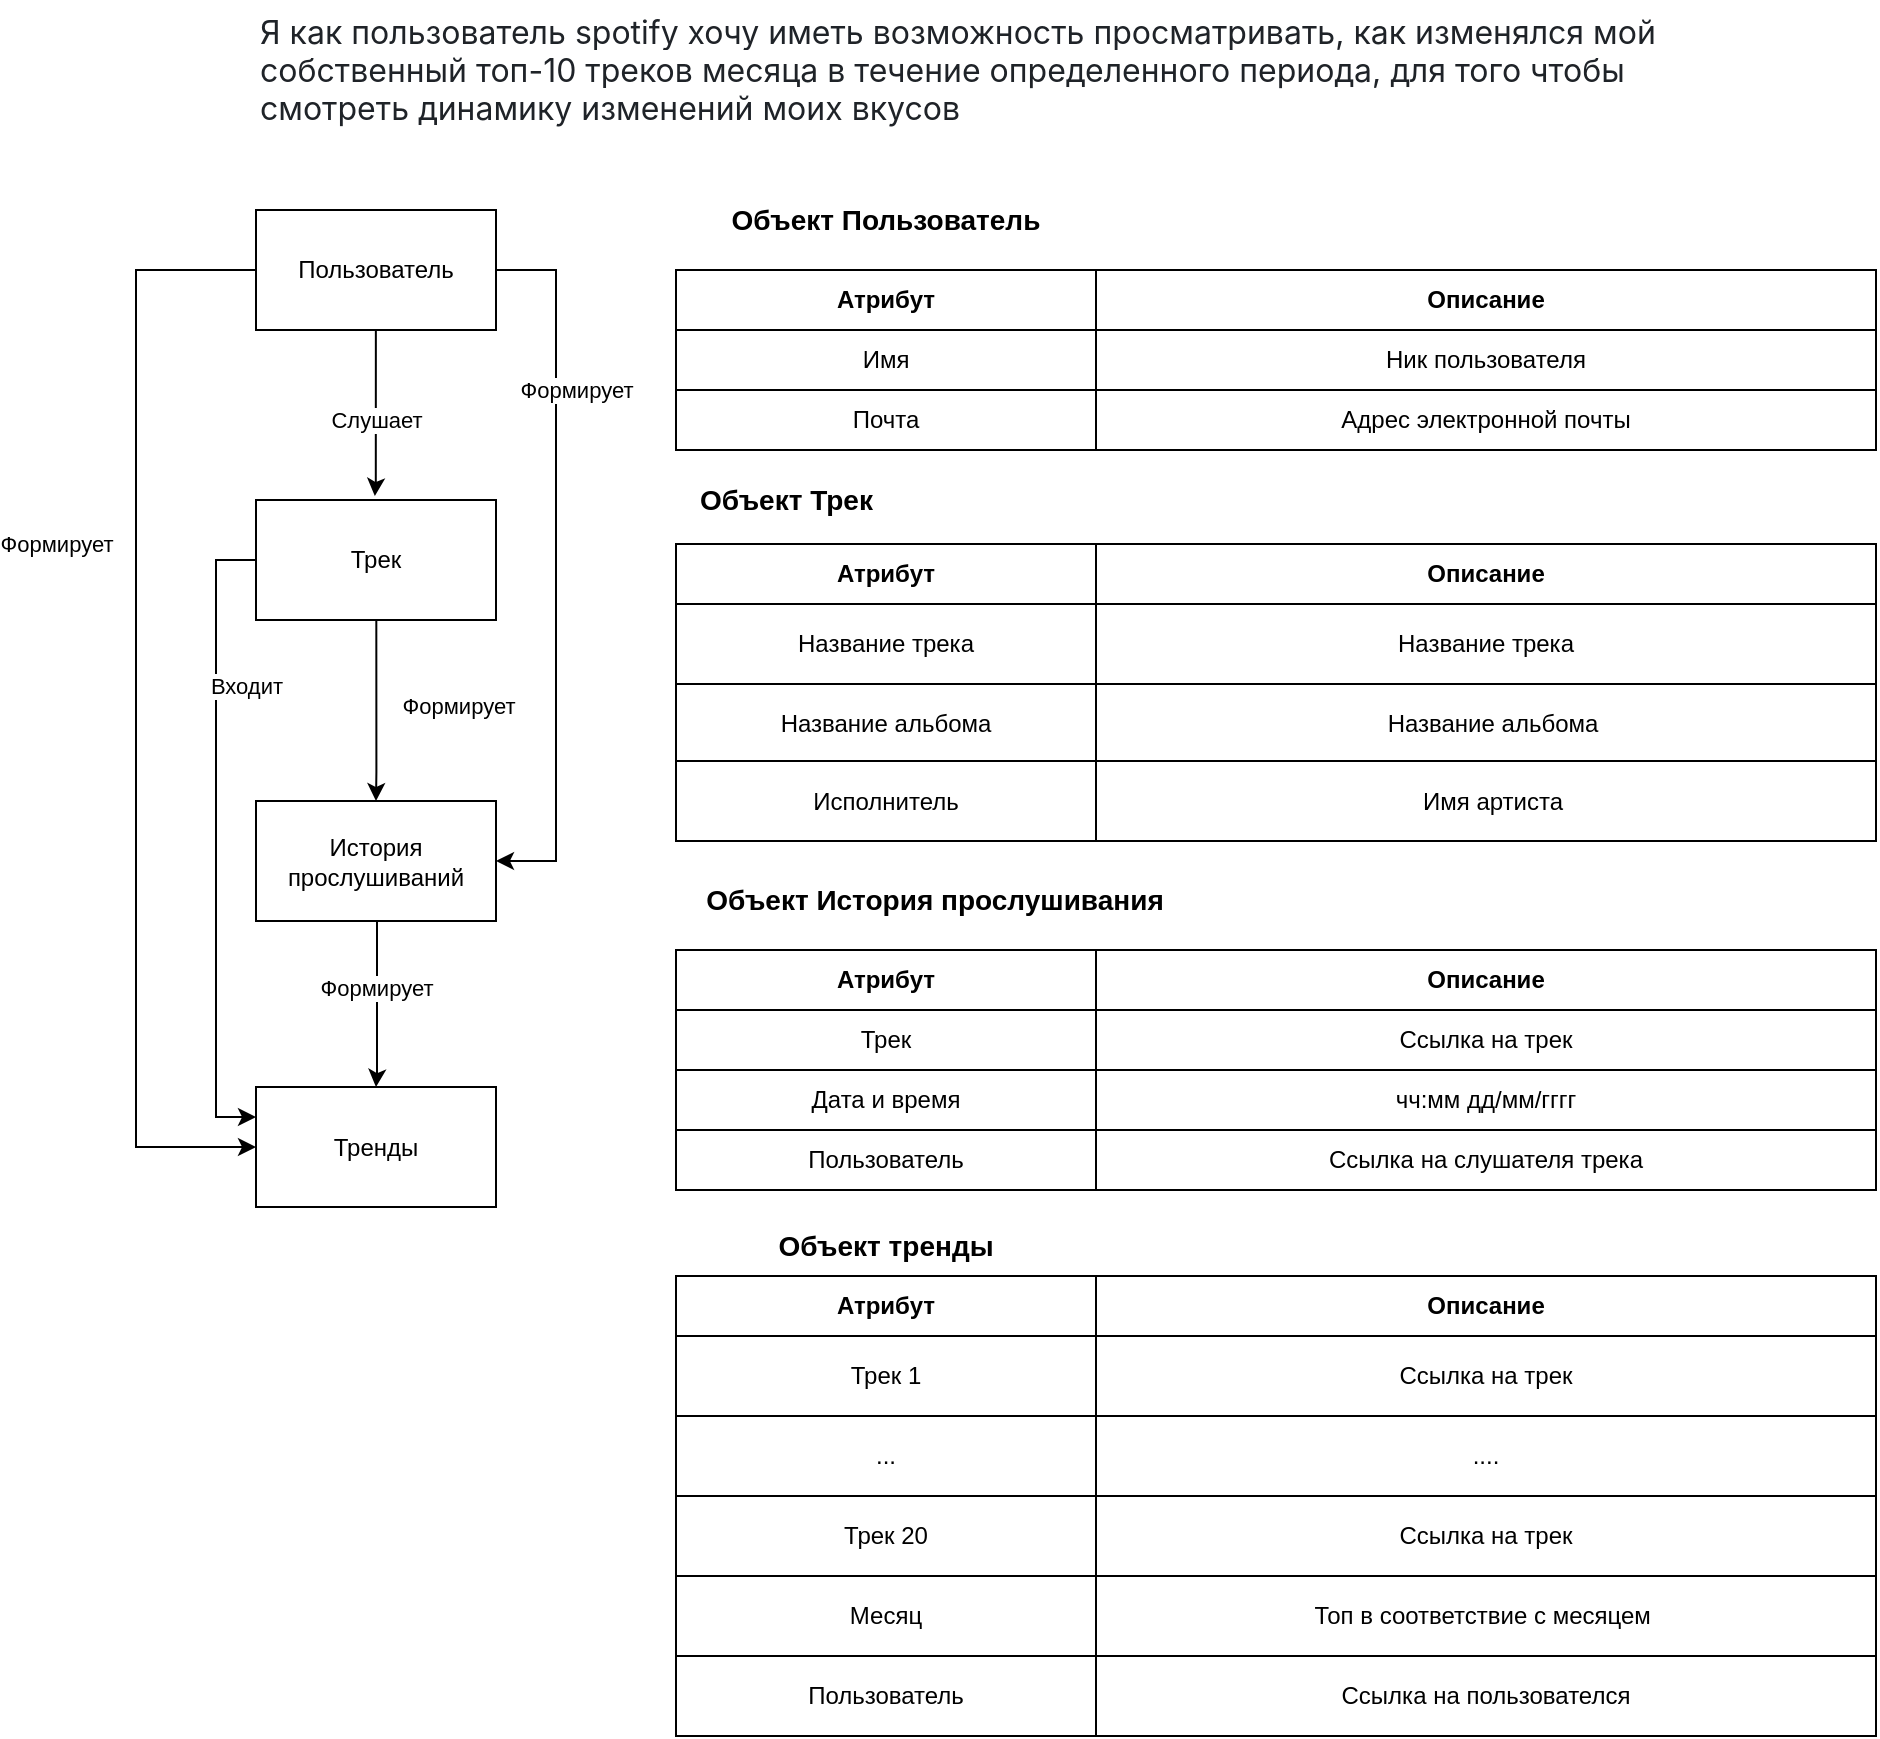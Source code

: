 <mxfile version="24.8.4">
  <diagram name="Страница — 1" id="hj7CFw5oaHOUqpzhWUgJ">
    <mxGraphModel dx="2876" dy="1663" grid="1" gridSize="10" guides="1" tooltips="1" connect="1" arrows="1" fold="1" page="1" pageScale="1" pageWidth="827" pageHeight="583" math="0" shadow="0">
      <root>
        <mxCell id="0" />
        <mxCell id="1" parent="0" />
        <mxCell id="FGlAUtilV3WjWaG7oi7A-20" style="edgeStyle=orthogonalEdgeStyle;rounded=0;orthogonalLoop=1;jettySize=auto;html=1;entryX=0;entryY=0.5;entryDx=0;entryDy=0;" edge="1" parent="1" source="tyJL5RVhGpzJcOc0of-g-1" target="tyJL5RVhGpzJcOc0of-g-3">
          <mxGeometry relative="1" as="geometry">
            <Array as="points">
              <mxPoint x="-30" y="70" />
              <mxPoint x="-30" y="509" />
            </Array>
          </mxGeometry>
        </mxCell>
        <mxCell id="FGlAUtilV3WjWaG7oi7A-32" style="edgeStyle=orthogonalEdgeStyle;rounded=0;orthogonalLoop=1;jettySize=auto;html=1;entryX=1;entryY=0.5;entryDx=0;entryDy=0;" edge="1" parent="1" source="tyJL5RVhGpzJcOc0of-g-1" target="tyJL5RVhGpzJcOc0of-g-17">
          <mxGeometry relative="1" as="geometry">
            <Array as="points">
              <mxPoint x="180" y="70" />
              <mxPoint x="180" y="365" />
            </Array>
          </mxGeometry>
        </mxCell>
        <mxCell id="tyJL5RVhGpzJcOc0of-g-1" value="Пользователь" style="rounded=0;whiteSpace=wrap;html=1;" parent="1" vertex="1">
          <mxGeometry x="30" y="40" width="120" height="60" as="geometry" />
        </mxCell>
        <mxCell id="tyJL5RVhGpzJcOc0of-g-3" value="Тренды" style="rounded=0;whiteSpace=wrap;html=1;" parent="1" vertex="1">
          <mxGeometry x="30" y="478.5" width="120" height="60" as="geometry" />
        </mxCell>
        <mxCell id="tyJL5RVhGpzJcOc0of-g-17" value="История прослушиваний" style="rounded=0;whiteSpace=wrap;html=1;" parent="1" vertex="1">
          <mxGeometry x="30" y="335.5" width="120" height="60" as="geometry" />
        </mxCell>
        <mxCell id="tyJL5RVhGpzJcOc0of-g-39" value="Атрибут" style="rounded=0;whiteSpace=wrap;html=1;fontStyle=1" parent="1" vertex="1">
          <mxGeometry x="240" y="70" width="210" height="30" as="geometry" />
        </mxCell>
        <mxCell id="tyJL5RVhGpzJcOc0of-g-40" value="Описание" style="rounded=0;whiteSpace=wrap;html=1;fontStyle=1" parent="1" vertex="1">
          <mxGeometry x="450" y="70" width="390" height="30" as="geometry" />
        </mxCell>
        <mxCell id="tyJL5RVhGpzJcOc0of-g-45" value="Имя" style="rounded=0;whiteSpace=wrap;html=1;" parent="1" vertex="1">
          <mxGeometry x="240" y="100" width="210" height="30" as="geometry" />
        </mxCell>
        <mxCell id="tyJL5RVhGpzJcOc0of-g-46" value="Ник пользователя" style="rounded=0;whiteSpace=wrap;html=1;" parent="1" vertex="1">
          <mxGeometry x="450" y="100" width="390" height="30" as="geometry" />
        </mxCell>
        <mxCell id="tyJL5RVhGpzJcOc0of-g-48" value="Почта" style="rounded=0;whiteSpace=wrap;html=1;" parent="1" vertex="1">
          <mxGeometry x="240" y="130" width="210" height="30" as="geometry" />
        </mxCell>
        <mxCell id="tyJL5RVhGpzJcOc0of-g-49" value="Адрес электронной почты" style="rounded=0;whiteSpace=wrap;html=1;" parent="1" vertex="1">
          <mxGeometry x="450" y="130" width="390" height="30" as="geometry" />
        </mxCell>
        <mxCell id="tyJL5RVhGpzJcOc0of-g-131" value="&lt;font face=&quot;-apple-system, BlinkMacSystemFont, Segoe UI, Noto Sans, Helvetica, Arial, sans-serif, Apple Color Emoji, Segoe UI Emoji&quot; color=&quot;#1f2328&quot;&gt;&lt;span style=&quot;font-size: 16px; background-color: rgb(255, 255, 255);&quot;&gt;Я как пользователь spotify хочу иметь возможность просматривать, как изменялся мой собственный топ-10 треков месяца в течение определенного периода, для того чтобы смотреть динамику изменений моих вкусов&lt;/span&gt;&lt;/font&gt;" style="text;whiteSpace=wrap;html=1;" parent="1" vertex="1">
          <mxGeometry x="30" y="-65" width="750" height="95" as="geometry" />
        </mxCell>
        <mxCell id="tyJL5RVhGpzJcOc0of-g-133" value="&lt;b&gt;&lt;font style=&quot;font-size: 14px;&quot;&gt;Объект Пользователь&lt;/font&gt;&lt;/b&gt;" style="text;html=1;align=center;verticalAlign=middle;whiteSpace=wrap;rounded=0;" parent="1" vertex="1">
          <mxGeometry x="250" y="30" width="190" height="30" as="geometry" />
        </mxCell>
        <mxCell id="tyJL5RVhGpzJcOc0of-g-134" value="&lt;b style=&quot;text-align: center;&quot;&gt;&lt;font style=&quot;font-size: 14px;&quot;&gt;Объект Трек&lt;/font&gt;&lt;/b&gt;" style="text;whiteSpace=wrap;html=1;" parent="1" vertex="1">
          <mxGeometry x="250" y="170" width="270" height="30" as="geometry" />
        </mxCell>
        <mxCell id="tyJL5RVhGpzJcOc0of-g-135" value="Атрибут" style="rounded=0;whiteSpace=wrap;html=1;fontStyle=1" parent="1" vertex="1">
          <mxGeometry x="240" y="207" width="210" height="30" as="geometry" />
        </mxCell>
        <mxCell id="tyJL5RVhGpzJcOc0of-g-136" value="Описание" style="rounded=0;whiteSpace=wrap;html=1;fontStyle=1" parent="1" vertex="1">
          <mxGeometry x="450" y="207" width="390" height="30" as="geometry" />
        </mxCell>
        <mxCell id="tyJL5RVhGpzJcOc0of-g-143" value="Атрибут" style="rounded=0;whiteSpace=wrap;html=1;fontStyle=1" parent="1" vertex="1">
          <mxGeometry x="240" y="410" width="210" height="30" as="geometry" />
        </mxCell>
        <mxCell id="tyJL5RVhGpzJcOc0of-g-144" value="Описание" style="rounded=0;whiteSpace=wrap;html=1;fontStyle=1" parent="1" vertex="1">
          <mxGeometry x="450" y="410" width="390" height="30" as="geometry" />
        </mxCell>
        <mxCell id="tyJL5RVhGpzJcOc0of-g-147" value="&lt;span style=&quot;text-align: left;&quot;&gt;Трек&lt;/span&gt;" style="rounded=0;whiteSpace=wrap;html=1;" parent="1" vertex="1">
          <mxGeometry x="240" y="440" width="210" height="30" as="geometry" />
        </mxCell>
        <mxCell id="tyJL5RVhGpzJcOc0of-g-148" value="&lt;span style=&quot;text-align: left;&quot;&gt;Дата и время&lt;/span&gt;" style="rounded=0;whiteSpace=wrap;html=1;" parent="1" vertex="1">
          <mxGeometry x="240" y="470" width="210" height="30" as="geometry" />
        </mxCell>
        <mxCell id="tyJL5RVhGpzJcOc0of-g-149" value="&lt;span style=&quot;text-align: left;&quot;&gt;Пользователь&lt;/span&gt;" style="rounded=0;whiteSpace=wrap;html=1;" parent="1" vertex="1">
          <mxGeometry x="240" y="500" width="210" height="30" as="geometry" />
        </mxCell>
        <mxCell id="tyJL5RVhGpzJcOc0of-g-152" value="чч:мм дд/мм/гггг" style="rounded=0;whiteSpace=wrap;html=1;" parent="1" vertex="1">
          <mxGeometry x="450" y="470" width="390" height="30" as="geometry" />
        </mxCell>
        <mxCell id="tyJL5RVhGpzJcOc0of-g-154" value="Ссылка на слушателя трека" style="rounded=0;whiteSpace=wrap;html=1;" parent="1" vertex="1">
          <mxGeometry x="450" y="500" width="390" height="30" as="geometry" />
        </mxCell>
        <mxCell id="tyJL5RVhGpzJcOc0of-g-158" value="&lt;b&gt;&lt;font style=&quot;font-size: 14px;&quot;&gt;Объект История прослушивания&lt;/font&gt;&lt;/b&gt;" style="text;html=1;align=center;verticalAlign=middle;whiteSpace=wrap;rounded=0;" parent="1" vertex="1">
          <mxGeometry x="220" y="370" width="299" height="30" as="geometry" />
        </mxCell>
        <mxCell id="tyJL5RVhGpzJcOc0of-g-159" value="Атрибут" style="rounded=0;whiteSpace=wrap;html=1;fontStyle=1" parent="1" vertex="1">
          <mxGeometry x="240" y="573" width="210" height="30" as="geometry" />
        </mxCell>
        <mxCell id="tyJL5RVhGpzJcOc0of-g-160" value="Описание" style="rounded=0;whiteSpace=wrap;html=1;fontStyle=1" parent="1" vertex="1">
          <mxGeometry x="450" y="573" width="390" height="30" as="geometry" />
        </mxCell>
        <mxCell id="tyJL5RVhGpzJcOc0of-g-163" value="Трек 1" style="rounded=0;whiteSpace=wrap;html=1;" parent="1" vertex="1">
          <mxGeometry x="240" y="603" width="210" height="40" as="geometry" />
        </mxCell>
        <mxCell id="tyJL5RVhGpzJcOc0of-g-164" value="Трек 20" style="rounded=0;whiteSpace=wrap;html=1;" parent="1" vertex="1">
          <mxGeometry x="240" y="683" width="210" height="40" as="geometry" />
        </mxCell>
        <mxCell id="tyJL5RVhGpzJcOc0of-g-166" value="Ссылка на трек" style="rounded=0;whiteSpace=wrap;html=1;" parent="1" vertex="1">
          <mxGeometry x="450" y="603" width="390" height="40" as="geometry" />
        </mxCell>
        <mxCell id="tyJL5RVhGpzJcOc0of-g-167" value="Ссылка на трек" style="rounded=0;whiteSpace=wrap;html=1;" parent="1" vertex="1">
          <mxGeometry x="450" y="683" width="390" height="40" as="geometry" />
        </mxCell>
        <mxCell id="tyJL5RVhGpzJcOc0of-g-169" value="&lt;b&gt;&lt;font style=&quot;font-size: 14px;&quot;&gt;Объект тренды&lt;/font&gt;&lt;/b&gt;" style="text;html=1;align=center;verticalAlign=middle;whiteSpace=wrap;rounded=0;" parent="1" vertex="1">
          <mxGeometry x="230" y="543" width="230" height="30" as="geometry" />
        </mxCell>
        <mxCell id="tyJL5RVhGpzJcOc0of-g-171" value="&lt;span style=&quot;text-align: left;&quot;&gt;Название трека&lt;/span&gt;" style="rounded=0;whiteSpace=wrap;html=1;" parent="1" vertex="1">
          <mxGeometry x="240" y="237" width="210" height="40" as="geometry" />
        </mxCell>
        <mxCell id="tyJL5RVhGpzJcOc0of-g-172" value="Название трека" style="rounded=0;whiteSpace=wrap;html=1;" parent="1" vertex="1">
          <mxGeometry x="450" y="237" width="390" height="40" as="geometry" />
        </mxCell>
        <mxCell id="tyJL5RVhGpzJcOc0of-g-173" value="&lt;div style=&quot;text-align: left;&quot;&gt;&lt;span style=&quot;background-color: initial;&quot;&gt;Название альбома&lt;/span&gt;&lt;/div&gt;" style="rounded=0;whiteSpace=wrap;html=1;" parent="1" vertex="1">
          <mxGeometry x="240" y="277" width="210" height="40" as="geometry" />
        </mxCell>
        <mxCell id="tyJL5RVhGpzJcOc0of-g-174" value="Название альбома" style="rounded=0;whiteSpace=wrap;html=1;align=center;spacingLeft=7;" parent="1" vertex="1">
          <mxGeometry x="450" y="277" width="390" height="40" as="geometry" />
        </mxCell>
        <mxCell id="tyJL5RVhGpzJcOc0of-g-175" value="Ссылка на трек" style="rounded=0;whiteSpace=wrap;html=1;" parent="1" vertex="1">
          <mxGeometry x="450" y="440" width="390" height="30" as="geometry" />
        </mxCell>
        <mxCell id="lhtOHuPfnoNtyBr-FOa0-3" style="edgeStyle=orthogonalEdgeStyle;rounded=0;orthogonalLoop=1;jettySize=auto;html=1;exitX=0.5;exitY=1;exitDx=0;exitDy=0;" parent="1" edge="1">
          <mxGeometry relative="1" as="geometry">
            <mxPoint x="90.5" y="395.5" as="sourcePoint" />
            <mxPoint x="90" y="478.5" as="targetPoint" />
            <Array as="points">
              <mxPoint x="91" y="471.5" />
              <mxPoint x="90" y="471.5" />
            </Array>
          </mxGeometry>
        </mxCell>
        <mxCell id="lhtOHuPfnoNtyBr-FOa0-4" value="Формирует" style="edgeLabel;html=1;align=center;verticalAlign=middle;resizable=0;points=[];" parent="lhtOHuPfnoNtyBr-FOa0-3" vertex="1" connectable="0">
          <mxGeometry x="-0.154" y="1" relative="1" as="geometry">
            <mxPoint x="39" y="-143" as="offset" />
          </mxGeometry>
        </mxCell>
        <mxCell id="FGlAUtilV3WjWaG7oi7A-22" style="edgeStyle=orthogonalEdgeStyle;rounded=0;orthogonalLoop=1;jettySize=auto;html=1;entryX=0;entryY=0.25;entryDx=0;entryDy=0;" edge="1" parent="1" source="FGlAUtilV3WjWaG7oi7A-2" target="tyJL5RVhGpzJcOc0of-g-3">
          <mxGeometry relative="1" as="geometry">
            <Array as="points">
              <mxPoint x="10" y="215" />
              <mxPoint x="10" y="494" />
            </Array>
          </mxGeometry>
        </mxCell>
        <mxCell id="FGlAUtilV3WjWaG7oi7A-2" value="Трек" style="rounded=0;whiteSpace=wrap;html=1;" vertex="1" parent="1">
          <mxGeometry x="30" y="185" width="120" height="60" as="geometry" />
        </mxCell>
        <mxCell id="FGlAUtilV3WjWaG7oi7A-12" value="Формирует" style="edgeLabel;html=1;align=center;verticalAlign=middle;resizable=0;points=[];" vertex="1" connectable="0" parent="1">
          <mxGeometry x="90" y="428.504" as="geometry" />
        </mxCell>
        <mxCell id="FGlAUtilV3WjWaG7oi7A-13" style="edgeStyle=orthogonalEdgeStyle;rounded=0;orthogonalLoop=1;jettySize=auto;html=1;exitX=0.5;exitY=1;exitDx=0;exitDy=0;" edge="1" parent="1">
          <mxGeometry relative="1" as="geometry">
            <mxPoint x="89.93" y="100" as="sourcePoint" />
            <mxPoint x="89.43" y="183" as="targetPoint" />
            <Array as="points">
              <mxPoint x="90.43" y="176" />
              <mxPoint x="89.43" y="176" />
            </Array>
          </mxGeometry>
        </mxCell>
        <mxCell id="FGlAUtilV3WjWaG7oi7A-15" value="Слушает" style="edgeLabel;html=1;align=center;verticalAlign=middle;resizable=0;points=[];" vertex="1" connectable="0" parent="1">
          <mxGeometry x="90" y="145" as="geometry" />
        </mxCell>
        <mxCell id="FGlAUtilV3WjWaG7oi7A-16" style="edgeStyle=orthogonalEdgeStyle;rounded=0;orthogonalLoop=1;jettySize=auto;html=1;exitX=0.5;exitY=1;exitDx=0;exitDy=0;entryX=0.5;entryY=0;entryDx=0;entryDy=0;" edge="1" parent="1" target="tyJL5RVhGpzJcOc0of-g-17">
          <mxGeometry relative="1" as="geometry">
            <mxPoint x="90.16" y="245" as="sourcePoint" />
            <mxPoint x="89.66" y="328" as="targetPoint" />
            <Array as="points">
              <mxPoint x="90" y="321" />
            </Array>
          </mxGeometry>
        </mxCell>
        <mxCell id="FGlAUtilV3WjWaG7oi7A-21" value="Формирует" style="edgeLabel;html=1;align=center;verticalAlign=middle;resizable=0;points=[];" vertex="1" connectable="0" parent="1">
          <mxGeometry x="-70" y="207" as="geometry" />
        </mxCell>
        <mxCell id="FGlAUtilV3WjWaG7oi7A-23" value="Входит" style="edgeLabel;html=1;align=center;verticalAlign=middle;resizable=0;points=[];" vertex="1" connectable="0" parent="1">
          <mxGeometry x="110" y="292" as="geometry">
            <mxPoint x="-85" y="-14" as="offset" />
          </mxGeometry>
        </mxCell>
        <mxCell id="FGlAUtilV3WjWaG7oi7A-24" value="..." style="rounded=0;whiteSpace=wrap;html=1;" vertex="1" parent="1">
          <mxGeometry x="240" y="643" width="210" height="40" as="geometry" />
        </mxCell>
        <mxCell id="FGlAUtilV3WjWaG7oi7A-25" value="...." style="rounded=0;whiteSpace=wrap;html=1;" vertex="1" parent="1">
          <mxGeometry x="450" y="643" width="390" height="40" as="geometry" />
        </mxCell>
        <mxCell id="FGlAUtilV3WjWaG7oi7A-26" value="&lt;div style=&quot;text-align: left;&quot;&gt;&lt;span style=&quot;background-color: initial;&quot;&gt;Исполнитель&lt;/span&gt;&lt;/div&gt;" style="rounded=0;whiteSpace=wrap;html=1;" vertex="1" parent="1">
          <mxGeometry x="240" y="315.5" width="210" height="40" as="geometry" />
        </mxCell>
        <mxCell id="FGlAUtilV3WjWaG7oi7A-27" value="Имя артиста" style="rounded=0;whiteSpace=wrap;html=1;align=center;spacingLeft=7;" vertex="1" parent="1">
          <mxGeometry x="450" y="315.5" width="390" height="40" as="geometry" />
        </mxCell>
        <mxCell id="FGlAUtilV3WjWaG7oi7A-28" value="Месяц" style="rounded=0;whiteSpace=wrap;html=1;" vertex="1" parent="1">
          <mxGeometry x="240" y="723" width="210" height="40" as="geometry" />
        </mxCell>
        <mxCell id="FGlAUtilV3WjWaG7oi7A-29" value="Топ в соответствие с месяцем&amp;nbsp;" style="rounded=0;whiteSpace=wrap;html=1;" vertex="1" parent="1">
          <mxGeometry x="450" y="723" width="390" height="40" as="geometry" />
        </mxCell>
        <mxCell id="FGlAUtilV3WjWaG7oi7A-30" value="Пользователь" style="rounded=0;whiteSpace=wrap;html=1;" vertex="1" parent="1">
          <mxGeometry x="240" y="763" width="210" height="40" as="geometry" />
        </mxCell>
        <mxCell id="FGlAUtilV3WjWaG7oi7A-31" value="Ссылка на пользователся" style="rounded=0;whiteSpace=wrap;html=1;" vertex="1" parent="1">
          <mxGeometry x="450" y="763" width="390" height="40" as="geometry" />
        </mxCell>
        <mxCell id="FGlAUtilV3WjWaG7oi7A-33" value="Формирует" style="edgeLabel;html=1;align=center;verticalAlign=middle;resizable=0;points=[];" vertex="1" connectable="0" parent="1">
          <mxGeometry x="190" y="130" as="geometry" />
        </mxCell>
      </root>
    </mxGraphModel>
  </diagram>
</mxfile>
